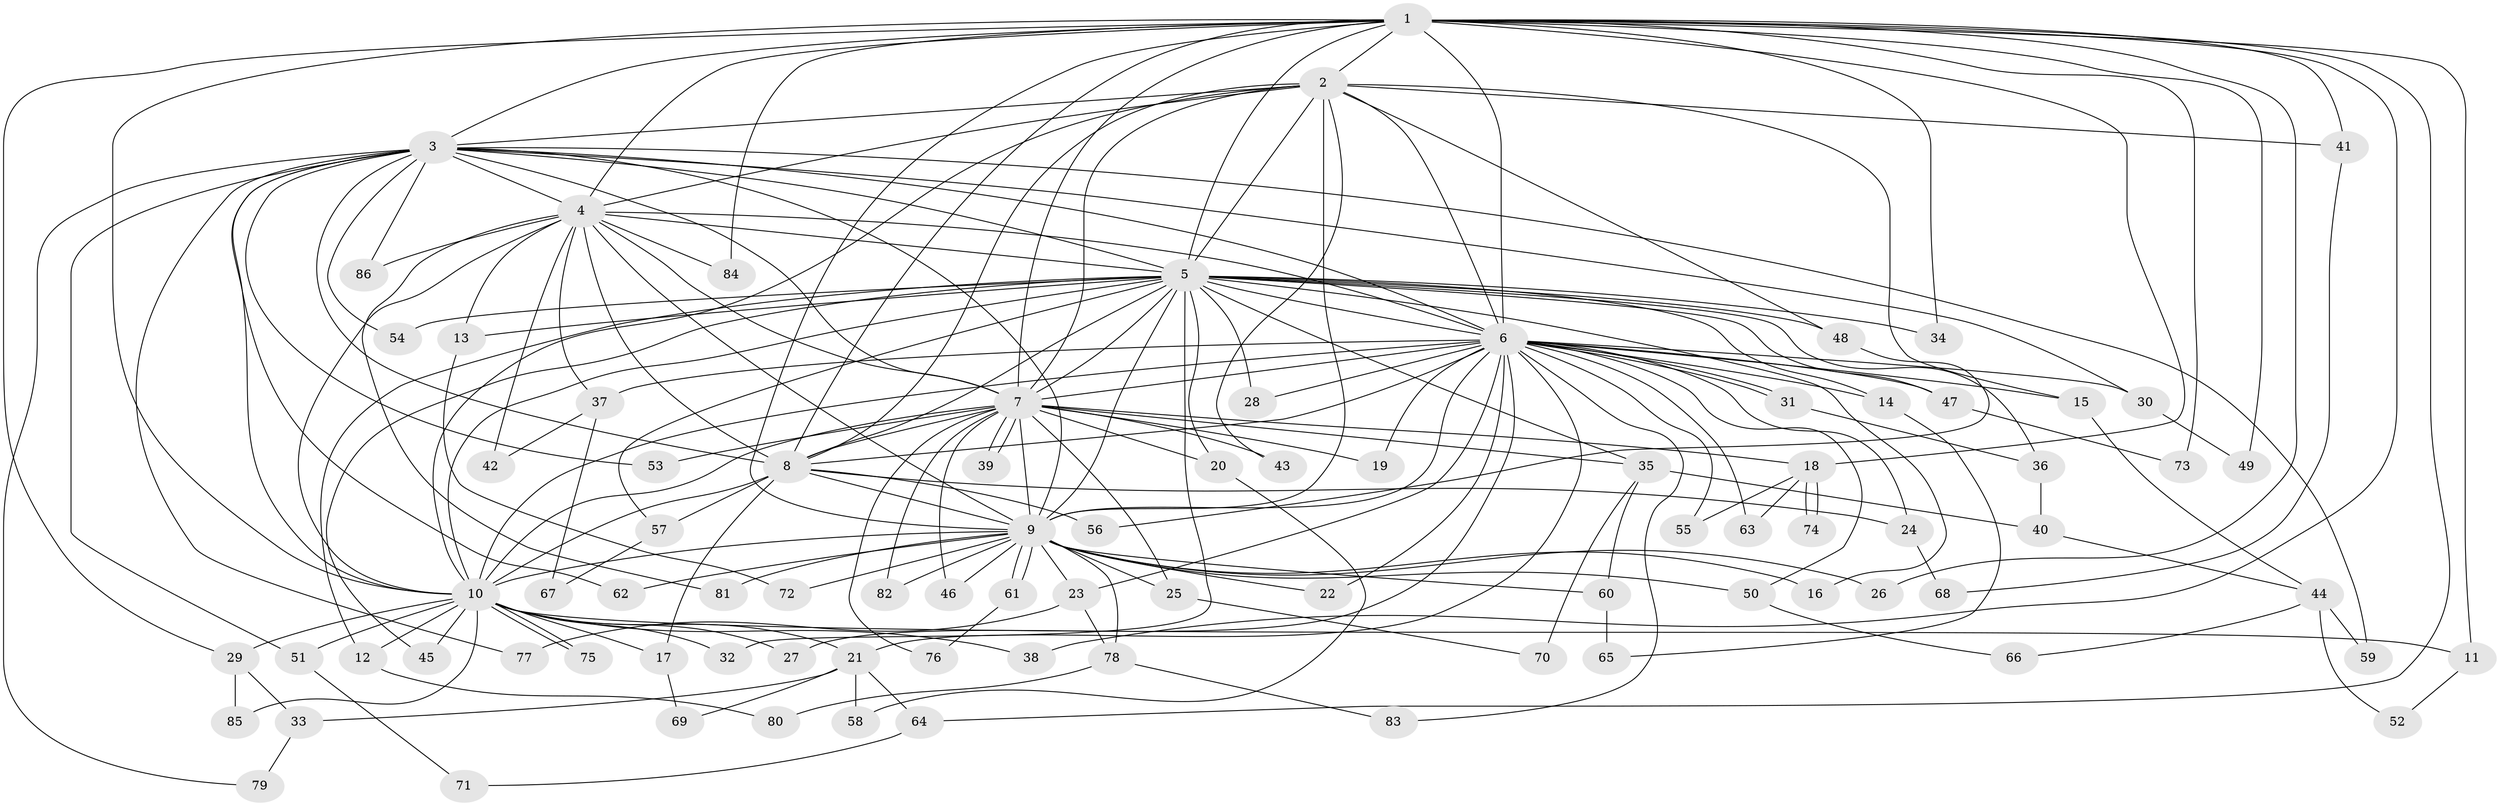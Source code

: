 // coarse degree distribution, {19: 0.015384615384615385, 13: 0.03076923076923077, 18: 0.015384615384615385, 12: 0.015384615384615385, 25: 0.03076923076923077, 21: 0.015384615384615385, 22: 0.015384615384615385, 20: 0.015384615384615385, 3: 0.26153846153846155, 2: 0.49230769230769234, 6: 0.03076923076923077, 5: 0.03076923076923077, 4: 0.015384615384615385, 1: 0.015384615384615385}
// Generated by graph-tools (version 1.1) at 2025/41/03/06/25 10:41:43]
// undirected, 86 vertices, 197 edges
graph export_dot {
graph [start="1"]
  node [color=gray90,style=filled];
  1;
  2;
  3;
  4;
  5;
  6;
  7;
  8;
  9;
  10;
  11;
  12;
  13;
  14;
  15;
  16;
  17;
  18;
  19;
  20;
  21;
  22;
  23;
  24;
  25;
  26;
  27;
  28;
  29;
  30;
  31;
  32;
  33;
  34;
  35;
  36;
  37;
  38;
  39;
  40;
  41;
  42;
  43;
  44;
  45;
  46;
  47;
  48;
  49;
  50;
  51;
  52;
  53;
  54;
  55;
  56;
  57;
  58;
  59;
  60;
  61;
  62;
  63;
  64;
  65;
  66;
  67;
  68;
  69;
  70;
  71;
  72;
  73;
  74;
  75;
  76;
  77;
  78;
  79;
  80;
  81;
  82;
  83;
  84;
  85;
  86;
  1 -- 2;
  1 -- 3;
  1 -- 4;
  1 -- 5;
  1 -- 6;
  1 -- 7;
  1 -- 8;
  1 -- 9;
  1 -- 10;
  1 -- 11;
  1 -- 18;
  1 -- 26;
  1 -- 29;
  1 -- 34;
  1 -- 38;
  1 -- 41;
  1 -- 49;
  1 -- 64;
  1 -- 73;
  1 -- 84;
  2 -- 3;
  2 -- 4;
  2 -- 5;
  2 -- 6;
  2 -- 7;
  2 -- 8;
  2 -- 9;
  2 -- 10;
  2 -- 15;
  2 -- 41;
  2 -- 43;
  2 -- 48;
  3 -- 4;
  3 -- 5;
  3 -- 6;
  3 -- 7;
  3 -- 8;
  3 -- 9;
  3 -- 10;
  3 -- 30;
  3 -- 51;
  3 -- 53;
  3 -- 54;
  3 -- 59;
  3 -- 62;
  3 -- 77;
  3 -- 79;
  3 -- 86;
  4 -- 5;
  4 -- 6;
  4 -- 7;
  4 -- 8;
  4 -- 9;
  4 -- 10;
  4 -- 13;
  4 -- 37;
  4 -- 42;
  4 -- 81;
  4 -- 84;
  4 -- 86;
  5 -- 6;
  5 -- 7;
  5 -- 8;
  5 -- 9;
  5 -- 10;
  5 -- 12;
  5 -- 13;
  5 -- 14;
  5 -- 16;
  5 -- 20;
  5 -- 28;
  5 -- 32;
  5 -- 34;
  5 -- 35;
  5 -- 36;
  5 -- 45;
  5 -- 47;
  5 -- 48;
  5 -- 54;
  5 -- 57;
  6 -- 7;
  6 -- 8;
  6 -- 9;
  6 -- 10;
  6 -- 14;
  6 -- 15;
  6 -- 19;
  6 -- 21;
  6 -- 22;
  6 -- 23;
  6 -- 24;
  6 -- 27;
  6 -- 28;
  6 -- 30;
  6 -- 31;
  6 -- 31;
  6 -- 37;
  6 -- 47;
  6 -- 50;
  6 -- 55;
  6 -- 63;
  6 -- 83;
  7 -- 8;
  7 -- 9;
  7 -- 10;
  7 -- 18;
  7 -- 19;
  7 -- 20;
  7 -- 25;
  7 -- 35;
  7 -- 39;
  7 -- 39;
  7 -- 43;
  7 -- 46;
  7 -- 53;
  7 -- 76;
  7 -- 82;
  8 -- 9;
  8 -- 10;
  8 -- 17;
  8 -- 24;
  8 -- 56;
  8 -- 57;
  9 -- 10;
  9 -- 16;
  9 -- 22;
  9 -- 23;
  9 -- 25;
  9 -- 26;
  9 -- 46;
  9 -- 50;
  9 -- 60;
  9 -- 61;
  9 -- 61;
  9 -- 62;
  9 -- 72;
  9 -- 78;
  9 -- 81;
  9 -- 82;
  10 -- 11;
  10 -- 12;
  10 -- 17;
  10 -- 21;
  10 -- 27;
  10 -- 29;
  10 -- 32;
  10 -- 38;
  10 -- 45;
  10 -- 51;
  10 -- 75;
  10 -- 75;
  10 -- 85;
  11 -- 52;
  12 -- 80;
  13 -- 72;
  14 -- 65;
  15 -- 44;
  17 -- 69;
  18 -- 55;
  18 -- 63;
  18 -- 74;
  18 -- 74;
  20 -- 58;
  21 -- 33;
  21 -- 58;
  21 -- 64;
  21 -- 69;
  23 -- 77;
  23 -- 78;
  24 -- 68;
  25 -- 70;
  29 -- 33;
  29 -- 85;
  30 -- 49;
  31 -- 36;
  33 -- 79;
  35 -- 40;
  35 -- 60;
  35 -- 70;
  36 -- 40;
  37 -- 42;
  37 -- 67;
  40 -- 44;
  41 -- 68;
  44 -- 52;
  44 -- 59;
  44 -- 66;
  47 -- 73;
  48 -- 56;
  50 -- 66;
  51 -- 71;
  57 -- 67;
  60 -- 65;
  61 -- 76;
  64 -- 71;
  78 -- 80;
  78 -- 83;
}
